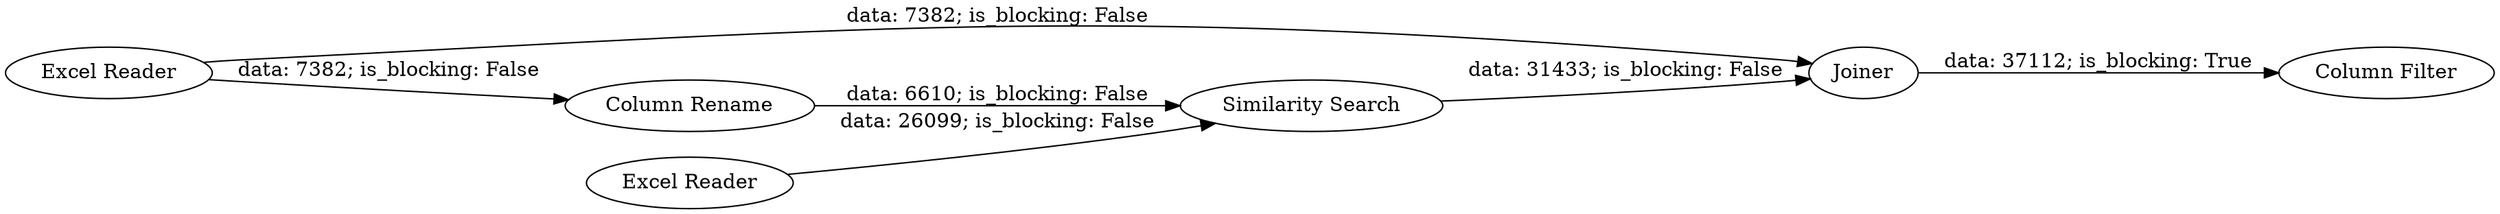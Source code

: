 digraph {
	"-6786724899226511819_1" [label="Excel Reader"]
	"-6786724899226511819_5" [label=Joiner]
	"-6786724899226511819_6" [label="Column Filter"]
	"-6786724899226511819_3" [label="Column Rename"]
	"-6786724899226511819_2" [label="Excel Reader"]
	"-6786724899226511819_4" [label="Similarity Search"]
	"-6786724899226511819_4" -> "-6786724899226511819_5" [label="data: 31433; is_blocking: False"]
	"-6786724899226511819_2" -> "-6786724899226511819_4" [label="data: 26099; is_blocking: False"]
	"-6786724899226511819_3" -> "-6786724899226511819_4" [label="data: 6610; is_blocking: False"]
	"-6786724899226511819_5" -> "-6786724899226511819_6" [label="data: 37112; is_blocking: True"]
	"-6786724899226511819_1" -> "-6786724899226511819_5" [label="data: 7382; is_blocking: False"]
	"-6786724899226511819_1" -> "-6786724899226511819_3" [label="data: 7382; is_blocking: False"]
	rankdir=LR
}
